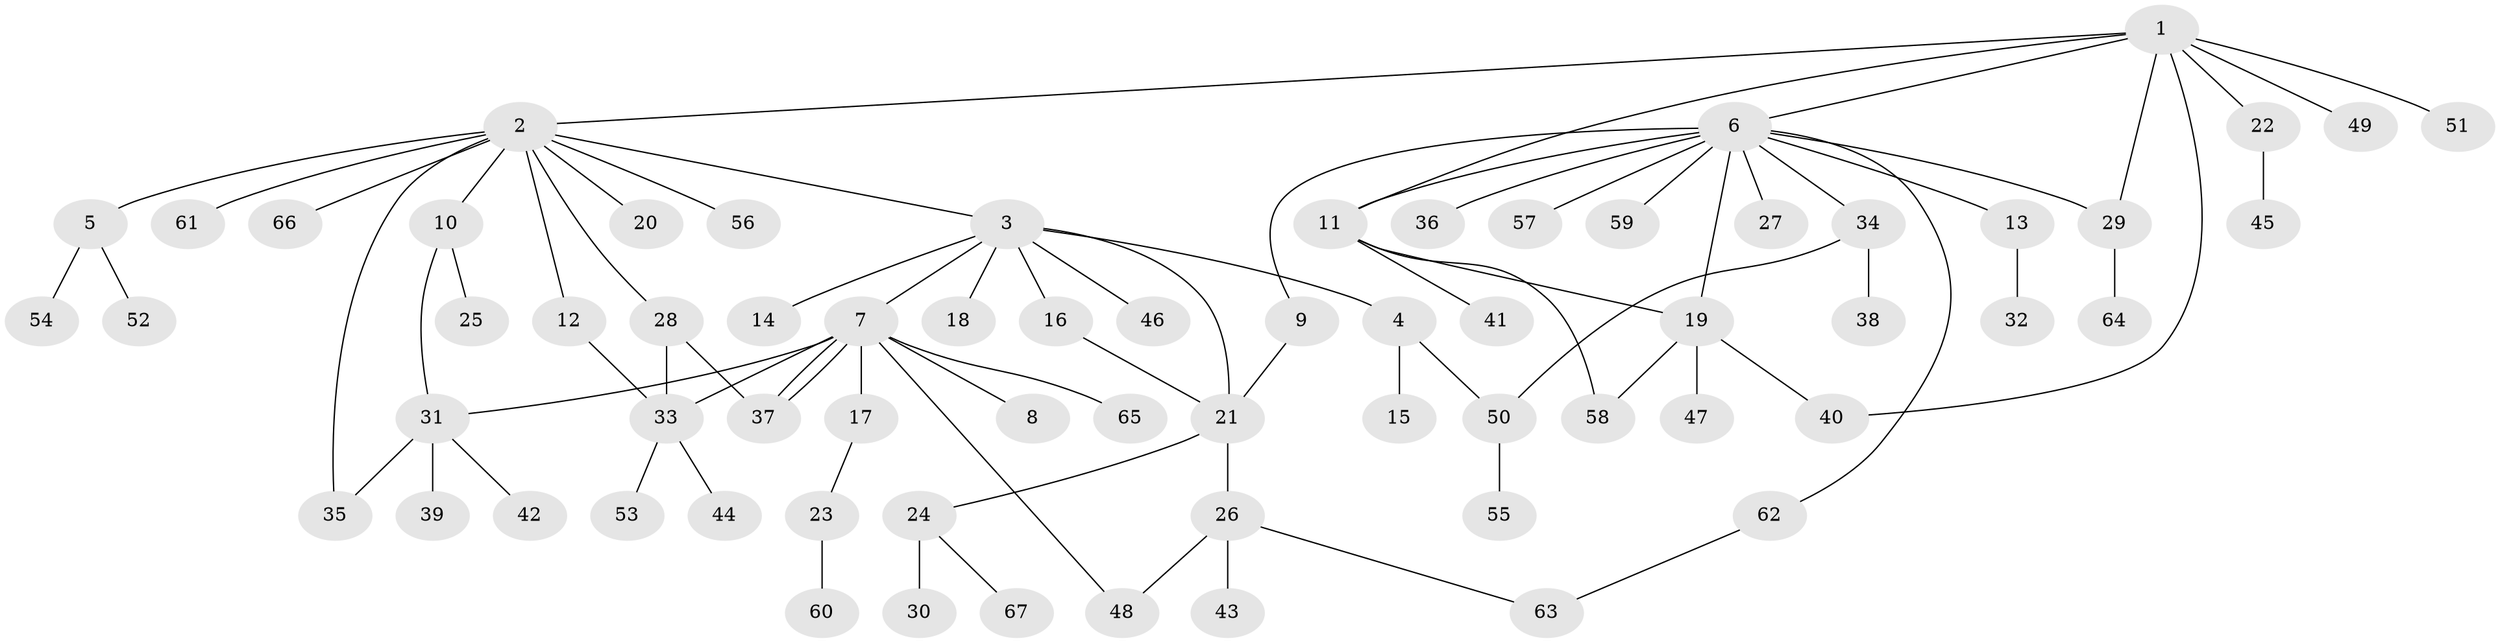 // Generated by graph-tools (version 1.1) at 2025/11/02/27/25 16:11:12]
// undirected, 67 vertices, 82 edges
graph export_dot {
graph [start="1"]
  node [color=gray90,style=filled];
  1;
  2;
  3;
  4;
  5;
  6;
  7;
  8;
  9;
  10;
  11;
  12;
  13;
  14;
  15;
  16;
  17;
  18;
  19;
  20;
  21;
  22;
  23;
  24;
  25;
  26;
  27;
  28;
  29;
  30;
  31;
  32;
  33;
  34;
  35;
  36;
  37;
  38;
  39;
  40;
  41;
  42;
  43;
  44;
  45;
  46;
  47;
  48;
  49;
  50;
  51;
  52;
  53;
  54;
  55;
  56;
  57;
  58;
  59;
  60;
  61;
  62;
  63;
  64;
  65;
  66;
  67;
  1 -- 2;
  1 -- 6;
  1 -- 11;
  1 -- 22;
  1 -- 29;
  1 -- 40;
  1 -- 49;
  1 -- 51;
  2 -- 3;
  2 -- 5;
  2 -- 10;
  2 -- 12;
  2 -- 20;
  2 -- 28;
  2 -- 35;
  2 -- 56;
  2 -- 61;
  2 -- 66;
  3 -- 4;
  3 -- 7;
  3 -- 14;
  3 -- 16;
  3 -- 18;
  3 -- 21;
  3 -- 46;
  4 -- 15;
  4 -- 50;
  5 -- 52;
  5 -- 54;
  6 -- 9;
  6 -- 11;
  6 -- 13;
  6 -- 19;
  6 -- 27;
  6 -- 29;
  6 -- 34;
  6 -- 36;
  6 -- 57;
  6 -- 59;
  6 -- 62;
  7 -- 8;
  7 -- 17;
  7 -- 31;
  7 -- 33;
  7 -- 37;
  7 -- 37;
  7 -- 48;
  7 -- 65;
  9 -- 21;
  10 -- 25;
  10 -- 31;
  11 -- 19;
  11 -- 41;
  11 -- 58;
  12 -- 33;
  13 -- 32;
  16 -- 21;
  17 -- 23;
  19 -- 40;
  19 -- 47;
  19 -- 58;
  21 -- 24;
  21 -- 26;
  22 -- 45;
  23 -- 60;
  24 -- 30;
  24 -- 67;
  26 -- 43;
  26 -- 48;
  26 -- 63;
  28 -- 33;
  28 -- 37;
  29 -- 64;
  31 -- 35;
  31 -- 39;
  31 -- 42;
  33 -- 44;
  33 -- 53;
  34 -- 38;
  34 -- 50;
  50 -- 55;
  62 -- 63;
}
